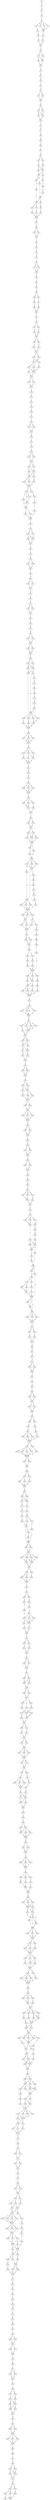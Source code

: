 strict digraph  {
	S0 -> S1 [ label = N ];
	S1 -> S2 [ label = D ];
	S2 -> S3 [ label = L ];
	S3 -> S4 [ label = F ];
	S4 -> S5 [ label = N ];
	S4 -> S6 [ label = Q ];
	S4 -> S7 [ label = S ];
	S4 -> S8 [ label = T ];
	S5 -> S9 [ label = A ];
	S6 -> S10 [ label = K ];
	S7 -> S9 [ label = A ];
	S8 -> S9 [ label = A ];
	S9 -> S11 [ label = V ];
	S10 -> S12 [ label = M ];
	S11 -> S13 [ label = G ];
	S12 -> S14 [ label = K ];
	S13 -> S15 [ label = D ];
	S14 -> S15 [ label = D ];
	S15 -> S16 [ label = G ];
	S16 -> S17 [ label = I ];
	S16 -> S18 [ label = L ];
	S17 -> S19 [ label = V ];
	S17 -> S20 [ label = L ];
	S18 -> S19 [ label = V ];
	S19 -> S21 [ label = L ];
	S20 -> S21 [ label = L ];
	S21 -> S22 [ label = C ];
	S22 -> S23 [ label = K ];
	S23 -> S24 [ label = M ];
	S24 -> S25 [ label = I ];
	S25 -> S26 [ label = N ];
	S26 -> S27 [ label = L ];
	S26 -> S28 [ label = H ];
	S27 -> S29 [ label = S ];
	S28 -> S29 [ label = S ];
	S29 -> S30 [ label = V ];
	S30 -> S31 [ label = P ];
	S30 -> S32 [ label = A ];
	S31 -> S33 [ label = D ];
	S31 -> S34 [ label = E ];
	S32 -> S33 [ label = D ];
	S33 -> S35 [ label = T ];
	S34 -> S35 [ label = T ];
	S35 -> S36 [ label = I ];
	S36 -> S37 [ label = D ];
	S37 -> S38 [ label = E ];
	S38 -> S39 [ label = R ];
	S39 -> S40 [ label = T ];
	S40 -> S41 [ label = I ];
	S41 -> S42 [ label = N ];
	S42 -> S43 [ label = K ];
	S42 -> S44 [ label = N ];
	S43 -> S45 [ label = K ];
	S44 -> S46 [ label = L ];
	S45 -> S47 [ label = K ];
	S45 -> S48 [ label = N ];
	S46 -> S47 [ label = K ];
	S47 -> S49 [ label = L ];
	S47 -> S50 [ label = I ];
	S48 -> S49 [ label = L ];
	S49 -> S51 [ label = T ];
	S49 -> S52 [ label = N ];
	S50 -> S53 [ label = A ];
	S51 -> S54 [ label = P ];
	S52 -> S55 [ label = I ];
	S53 -> S56 [ label = D ];
	S54 -> S57 [ label = F ];
	S55 -> S58 [ label = Y ];
	S55 -> S57 [ label = F ];
	S56 -> S59 [ label = E ];
	S57 -> S60 [ label = T ];
	S57 -> S61 [ label = V ];
	S58 -> S62 [ label = K ];
	S59 -> S55 [ label = I ];
	S60 -> S63 [ label = I ];
	S61 -> S64 [ label = R ];
	S62 -> S65 [ label = E ];
	S63 -> S66 [ label = Q ];
	S64 -> S66 [ label = Q ];
	S65 -> S66 [ label = Q ];
	S66 -> S67 [ label = E ];
	S67 -> S68 [ label = N ];
	S68 -> S69 [ label = L ];
	S68 -> S70 [ label = V ];
	S69 -> S71 [ label = N ];
	S70 -> S71 [ label = N ];
	S71 -> S72 [ label = L ];
	S72 -> S73 [ label = A ];
	S73 -> S74 [ label = L ];
	S74 -> S75 [ label = N ];
	S75 -> S76 [ label = S ];
	S76 -> S77 [ label = A ];
	S76 -> S78 [ label = S ];
	S77 -> S79 [ label = S ];
	S78 -> S79 [ label = S ];
	S79 -> S80 [ label = A ];
	S80 -> S81 [ label = I ];
	S81 -> S82 [ label = G ];
	S82 -> S83 [ label = C ];
	S83 -> S84 [ label = H ];
	S83 -> S85 [ label = S ];
	S84 -> S86 [ label = V ];
	S85 -> S87 [ label = I ];
	S86 -> S88 [ label = V ];
	S87 -> S89 [ label = I ];
	S88 -> S90 [ label = N ];
	S89 -> S90 [ label = N ];
	S90 -> S91 [ label = I ];
	S91 -> S92 [ label = G ];
	S92 -> S93 [ label = A ];
	S92 -> S94 [ label = V ];
	S93 -> S95 [ label = E ];
	S94 -> S96 [ label = F ];
	S95 -> S97 [ label = D ];
	S96 -> S97 [ label = D ];
	S97 -> S98 [ label = L ];
	S97 -> S99 [ label = I ];
	S98 -> S100 [ label = K ];
	S99 -> S101 [ label = T ];
	S100 -> S102 [ label = E ];
	S101 -> S102 [ label = E ];
	S102 -> S103 [ label = G ];
	S102 -> S104 [ label = A ];
	S103 -> S105 [ label = K ];
	S103 -> S106 [ label = R ];
	S104 -> S105 [ label = K ];
	S105 -> S107 [ label = P ];
	S105 -> S108 [ label = E ];
	S106 -> S109 [ label = Q ];
	S107 -> S110 [ label = Y ];
	S107 -> S111 [ label = H ];
	S108 -> S111 [ label = H ];
	S109 -> S111 [ label = H ];
	S110 -> S112 [ label = L ];
	S111 -> S112 [ label = L ];
	S112 -> S113 [ label = V ];
	S112 -> S114 [ label = I ];
	S113 -> S115 [ label = L ];
	S114 -> S115 [ label = L ];
	S115 -> S116 [ label = G ];
	S116 -> S117 [ label = L ];
	S117 -> S118 [ label = L ];
	S118 -> S119 [ label = W ];
	S119 -> S120 [ label = Q ];
	S120 -> S121 [ label = V ];
	S121 -> S122 [ label = I ];
	S122 -> S123 [ label = K ];
	S122 -> S124 [ label = R ];
	S123 -> S125 [ label = I ];
	S124 -> S125 [ label = I ];
	S125 -> S126 [ label = G ];
	S126 -> S127 [ label = L ];
	S127 -> S128 [ label = F ];
	S128 -> S129 [ label = A ];
	S129 -> S130 [ label = D ];
	S129 -> S131 [ label = K ];
	S130 -> S132 [ label = I ];
	S131 -> S132 [ label = I ];
	S132 -> S133 [ label = E ];
	S132 -> S134 [ label = D ];
	S133 -> S135 [ label = L ];
	S133 -> S136 [ label = I ];
	S134 -> S135 [ label = L ];
	S135 -> S137 [ label = S ];
	S135 -> S138 [ label = K ];
	S136 -> S137 [ label = S ];
	S137 -> S139 [ label = R ];
	S137 -> S140 [ label = K ];
	S138 -> S141 [ label = H ];
	S139 -> S142 [ label = N ];
	S140 -> S142 [ label = N ];
	S141 -> S142 [ label = N ];
	S142 -> S143 [ label = E ];
	S142 -> S144 [ label = P ];
	S143 -> S145 [ label = V ];
	S143 -> S146 [ label = A ];
	S143 -> S147 [ label = V ];
	S144 -> S148 [ label = G ];
	S145 -> S149 [ label = L ];
	S146 -> S149 [ label = L ];
	S147 -> S146 [ label = A ];
	S148 -> S150 [ label = I ];
	S149 -> S151 [ label = I ];
	S149 -> S152 [ label = V ];
	S150 -> S153 [ label = S ];
	S151 -> S154 [ label = A ];
	S152 -> S154 [ label = A ];
	S153 -> S154 [ label = A ];
	S154 -> S155 [ label = L ];
	S155 -> S156 [ label = L ];
	S156 -> S157 [ label = R ];
	S156 -> S158 [ label = E ];
	S157 -> S159 [ label = E ];
	S157 -> S160 [ label = D ];
	S158 -> S159 [ label = E ];
	S159 -> S161 [ label = G ];
	S160 -> S161 [ label = G ];
	S161 -> S162 [ label = E ];
	S162 -> S163 [ label = S ];
	S163 -> S164 [ label = L ];
	S164 -> S165 [ label = E ];
	S164 -> S166 [ label = D ];
	S165 -> S167 [ label = D ];
	S166 -> S167 [ label = D ];
	S167 -> S168 [ label = L ];
	S168 -> S169 [ label = M ];
	S169 -> S170 [ label = K ];
	S169 -> S171 [ label = A ];
	S170 -> S172 [ label = L ];
	S171 -> S172 [ label = L ];
	S172 -> S173 [ label = S ];
	S173 -> S174 [ label = P ];
	S174 -> S175 [ label = E ];
	S175 -> S176 [ label = E ];
	S175 -> S177 [ label = D ];
	S176 -> S178 [ label = L ];
	S177 -> S178 [ label = L ];
	S178 -> S179 [ label = L ];
	S179 -> S180 [ label = L ];
	S180 -> S181 [ label = R ];
	S181 -> S182 [ label = W ];
	S182 -> S183 [ label = A ];
	S182 -> S184 [ label = M ];
	S183 -> S185 [ label = N ];
	S184 -> S185 [ label = N ];
	S185 -> S186 [ label = Y ];
	S185 -> S187 [ label = F ];
	S186 -> S188 [ label = H ];
	S187 -> S188 [ label = H ];
	S188 -> S189 [ label = L ];
	S189 -> S190 [ label = E ];
	S189 -> S191 [ label = A ];
	S190 -> S192 [ label = N ];
	S190 -> S193 [ label = E ];
	S191 -> S192 [ label = N ];
	S192 -> S194 [ label = S ];
	S192 -> S195 [ label = A ];
	S193 -> S195 [ label = A ];
	S194 -> S196 [ label = G ];
	S194 -> S197 [ label = A ];
	S195 -> S196 [ label = G ];
	S196 -> S198 [ label = C ];
	S196 -> S199 [ label = G ];
	S196 -> S200 [ label = V ];
	S196 -> S201 [ label = Y ];
	S197 -> S202 [ label = K ];
	S198 -> S203 [ label = S ];
	S199 -> S204 [ label = K ];
	S200 -> S205 [ label = G ];
	S201 -> S205 [ label = G ];
	S202 -> S206 [ label = Y ];
	S203 -> S207 [ label = K ];
	S204 -> S207 [ label = K ];
	S205 -> S207 [ label = K ];
	S206 -> S208 [ label = Q ];
	S207 -> S209 [ label = I ];
	S208 -> S210 [ label = A ];
	S209 -> S211 [ label = S ];
	S209 -> S212 [ label = K ];
	S209 -> S213 [ label = N ];
	S210 -> S214 [ label = K ];
	S211 -> S215 [ label = N ];
	S212 -> S215 [ label = N ];
	S213 -> S215 [ label = N ];
	S214 -> S216 [ label = T ];
	S215 -> S217 [ label = F ];
	S216 -> S196 [ label = G ];
	S217 -> S218 [ label = S ];
	S217 -> S219 [ label = N ];
	S217 -> S220 [ label = T ];
	S218 -> S221 [ label = T ];
	S218 -> S222 [ label = S ];
	S219 -> S223 [ label = A ];
	S220 -> S222 [ label = S ];
	S221 -> S224 [ label = D ];
	S222 -> S224 [ label = D ];
	S223 -> S224 [ label = D ];
	S224 -> S225 [ label = I ];
	S225 -> S226 [ label = K ];
	S226 -> S227 [ label = D ];
	S227 -> S228 [ label = S ];
	S228 -> S229 [ label = K ];
	S228 -> S230 [ label = I ];
	S228 -> S231 [ label = R ];
	S229 -> S232 [ label = A ];
	S230 -> S232 [ label = A ];
	S231 -> S232 [ label = A ];
	S232 -> S233 [ label = Y ];
	S233 -> S234 [ label = Y ];
	S233 -> S235 [ label = A ];
	S233 -> S236 [ label = F ];
	S234 -> S237 [ label = H ];
	S235 -> S238 [ label = C ];
	S236 -> S237 [ label = H ];
	S237 -> S239 [ label = L ];
	S238 -> S239 [ label = L ];
	S239 -> S240 [ label = L ];
	S240 -> S241 [ label = E ];
	S240 -> S242 [ label = N ];
	S241 -> S243 [ label = Q ];
	S242 -> S243 [ label = Q ];
	S243 -> S244 [ label = V ];
	S243 -> S245 [ label = I ];
	S244 -> S246 [ label = A ];
	S244 -> S247 [ label = S ];
	S245 -> S248 [ label = Q ];
	S245 -> S246 [ label = A ];
	S246 -> S249 [ label = P ];
	S247 -> S249 [ label = P ];
	S248 -> S249 [ label = P ];
	S249 -> S250 [ label = K ];
	S249 -> S251 [ label = V ];
	S250 -> S252 [ label = G ];
	S251 -> S253 [ label = D ];
	S252 -> S253 [ label = D ];
	S253 -> S254 [ label = E ];
	S253 -> S255 [ label = D ];
	S253 -> S256 [ label = K ];
	S254 -> S257 [ label = E ];
	S254 -> S258 [ label = D ];
	S255 -> S257 [ label = E ];
	S256 -> S257 [ label = E ];
	S257 -> S259 [ label = G ];
	S257 -> S260 [ label = T ];
	S258 -> S259 [ label = G ];
	S259 -> S261 [ label = I ];
	S259 -> S262 [ label = Q ];
	S259 -> S263 [ label = V ];
	S260 -> S264 [ label = N ];
	S261 -> S265 [ label = P ];
	S262 -> S265 [ label = P ];
	S263 -> S265 [ label = P ];
	S264 -> S266 [ label = Q ];
	S265 -> S267 [ label = A ];
	S265 -> S268 [ label = P ];
	S265 -> S269 [ label = R ];
	S266 -> S270 [ label = Y ];
	S267 -> S271 [ label = V ];
	S268 -> S272 [ label = I ];
	S269 -> S271 [ label = V ];
	S270 -> S273 [ label = E ];
	S271 -> S274 [ label = V ];
	S271 -> S275 [ label = D ];
	S272 -> S276 [ label = T ];
	S272 -> S277 [ label = A ];
	S273 -> S278 [ label = L ];
	S274 -> S279 [ label = I ];
	S275 -> S279 [ label = I ];
	S276 -> S280 [ label = A ];
	S277 -> S279 [ label = I ];
	S278 -> S281 [ label = M ];
	S279 -> S282 [ label = D ];
	S280 -> S283 [ label = T ];
	S281 -> S265 [ label = P ];
	S282 -> S284 [ label = M ];
	S282 -> S285 [ label = F ];
	S283 -> S286 [ label = I ];
	S284 -> S287 [ label = S ];
	S285 -> S287 [ label = S ];
	S286 -> S288 [ label = E ];
	S287 -> S289 [ label = G ];
	S288 -> S290 [ label = V ];
	S289 -> S291 [ label = L ];
	S289 -> S292 [ label = F ];
	S290 -> S293 [ label = K ];
	S291 -> S294 [ label = R ];
	S292 -> S295 [ label = N ];
	S293 -> S296 [ label = D ];
	S293 -> S297 [ label = S ];
	S293 -> S298 [ label = E ];
	S294 -> S299 [ label = E ];
	S295 -> S300 [ label = D ];
	S296 -> S301 [ label = D ];
	S296 -> S302 [ label = E ];
	S297 -> S303 [ label = N ];
	S298 -> S301 [ label = D ];
	S299 -> S293 [ label = K ];
	S300 -> S293 [ label = K ];
	S301 -> S304 [ label = I ];
	S301 -> S305 [ label = L ];
	S302 -> S305 [ label = L ];
	S303 -> S306 [ label = T ];
	S304 -> S307 [ label = Q ];
	S305 -> S308 [ label = K ];
	S305 -> S309 [ label = R ];
	S306 -> S310 [ label = D ];
	S307 -> S311 [ label = R ];
	S308 -> S311 [ label = R ];
	S309 -> S311 [ label = R ];
	S310 -> S311 [ label = R ];
	S311 -> S312 [ label = A ];
	S312 -> S313 [ label = E ];
	S313 -> S314 [ label = C ];
	S313 -> S315 [ label = R ];
	S313 -> S316 [ label = M ];
	S313 -> S317 [ label = V ];
	S314 -> S316 [ label = M ];
	S315 -> S316 [ label = M ];
	S316 -> S318 [ label = L ];
	S317 -> S316 [ label = M ];
	S318 -> S319 [ label = Q ];
	S318 -> S320 [ label = E ];
	S318 -> S321 [ label = D ];
	S318 -> S322 [ label = V ];
	S319 -> S323 [ label = Q ];
	S320 -> S324 [ label = E ];
	S321 -> S323 [ label = Q ];
	S322 -> S323 [ label = Q ];
	S323 -> S325 [ label = A ];
	S324 -> S325 [ label = A ];
	S325 -> S326 [ label = E ];
	S325 -> S327 [ label = D ];
	S326 -> S328 [ label = R ];
	S327 -> S328 [ label = R ];
	S327 -> S329 [ label = K ];
	S328 -> S330 [ label = L ];
	S328 -> S331 [ label = M ];
	S329 -> S330 [ label = L ];
	S330 -> S332 [ label = G ];
	S331 -> S333 [ label = N ];
	S332 -> S334 [ label = C ];
	S333 -> S334 [ label = C ];
	S334 -> S335 [ label = R ];
	S335 -> S336 [ label = Q ];
	S335 -> S337 [ label = E ];
	S336 -> S338 [ label = F ];
	S337 -> S338 [ label = F ];
	S338 -> S339 [ label = V ];
	S339 -> S340 [ label = T ];
	S339 -> S341 [ label = M ];
	S340 -> S342 [ label = A ];
	S340 -> S343 [ label = P ];
	S341 -> S342 [ label = A ];
	S342 -> S344 [ label = T ];
	S342 -> S345 [ label = K ];
	S343 -> S346 [ label = A ];
	S344 -> S347 [ label = D ];
	S345 -> S347 [ label = D ];
	S346 -> S347 [ label = D ];
	S347 -> S348 [ label = V ];
	S347 -> S349 [ label = I ];
	S348 -> S350 [ label = V ];
	S349 -> S350 [ label = V ];
	S350 -> S351 [ label = R ];
	S350 -> S352 [ label = K ];
	S350 -> S353 [ label = S ];
	S351 -> S354 [ label = G ];
	S352 -> S354 [ label = G ];
	S353 -> S354 [ label = G ];
	S354 -> S355 [ label = N ];
	S355 -> S356 [ label = P ];
	S355 -> S357 [ label = T ];
	S356 -> S358 [ label = K ];
	S357 -> S358 [ label = K ];
	S358 -> S359 [ label = L ];
	S359 -> S360 [ label = N ];
	S360 -> S361 [ label = L ];
	S360 -> S362 [ label = M ];
	S361 -> S363 [ label = A ];
	S362 -> S363 [ label = A ];
	S363 -> S364 [ label = F ];
	S364 -> S365 [ label = I ];
	S364 -> S366 [ label = V ];
	S365 -> S367 [ label = A ];
	S366 -> S367 [ label = A ];
	S367 -> S368 [ label = N ];
	S368 -> S369 [ label = L ];
	S369 -> S370 [ label = F ];
	S370 -> S371 [ label = N ];
	S371 -> S372 [ label = R ];
	S371 -> S373 [ label = T ];
	S371 -> S374 [ label = K ];
	S372 -> S375 [ label = Y ];
	S373 -> S376 [ label = H ];
	S374 -> S375 [ label = Y ];
	S375 -> S377 [ label = P ];
	S376 -> S377 [ label = P ];
	S377 -> S378 [ label = A ];
	S378 -> S379 [ label = L ];
	S379 -> S380 [ label = H ];
	S379 -> S381 [ label = V ];
	S379 -> S382 [ label = K ];
	S380 -> S383 [ label = K ];
	S381 -> S384 [ label = A ];
	S382 -> S383 [ label = K ];
	S383 -> S385 [ label = P ];
	S384 -> S386 [ label = R ];
	S385 -> S387 [ label = E ];
	S385 -> S388 [ label = A ];
	S386 -> S389 [ label = D ];
	S387 -> S390 [ label = N ];
	S387 -> S391 [ label = E ];
	S388 -> S390 [ label = N ];
	S389 -> S392 [ label = I ];
	S390 -> S393 [ label = Q ];
	S391 -> S394 [ label = I ];
	S392 -> S387 [ label = E ];
	S393 -> S395 [ label = D ];
	S394 -> S396 [ label = D ];
	S394 -> S397 [ label = E ];
	S395 -> S394 [ label = I ];
	S396 -> S398 [ label = W ];
	S397 -> S399 [ label = E ];
	S398 -> S400 [ label = G ];
	S398 -> S401 [ label = S ];
	S399 -> S402 [ label = G ];
	S399 -> S403 [ label = E ];
	S399 -> S404 [ label = A ];
	S400 -> S405 [ label = A ];
	S400 -> S406 [ label = L ];
	S401 -> S407 [ label = S ];
	S402 -> S403 [ label = E ];
	S403 -> S408 [ label = T ];
	S403 -> S409 [ label = D ];
	S403 -> S410 [ label = S ];
	S404 -> S402 [ label = G ];
	S405 -> S411 [ label = L ];
	S406 -> S411 [ label = L ];
	S407 -> S412 [ label = I ];
	S408 -> S413 [ label = R ];
	S409 -> S413 [ label = R ];
	S410 -> S413 [ label = R ];
	S411 -> S399 [ label = E ];
	S412 -> S399 [ label = E ];
	S413 -> S414 [ label = E ];
	S414 -> S415 [ label = E ];
	S414 -> S416 [ label = V ];
	S415 -> S417 [ label = R ];
	S416 -> S418 [ label = K ];
	S417 -> S419 [ label = T ];
	S418 -> S419 [ label = T ];
	S419 -> S420 [ label = F ];
	S420 -> S421 [ label = R ];
	S421 -> S422 [ label = N ];
	S422 -> S423 [ label = W ];
	S423 -> S424 [ label = M ];
	S423 -> S425 [ label = I ];
	S424 -> S426 [ label = N ];
	S425 -> S426 [ label = N ];
	S426 -> S427 [ label = S ];
	S427 -> S428 [ label = L ];
	S428 -> S429 [ label = G ];
	S429 -> S430 [ label = V ];
	S430 -> S431 [ label = N ];
	S430 -> S432 [ label = S ];
	S431 -> S433 [ label = P ];
	S432 -> S433 [ label = P ];
	S433 -> S434 [ label = R ];
	S433 -> S435 [ label = F ];
	S434 -> S436 [ label = V ];
	S435 -> S436 [ label = V ];
	S436 -> S437 [ label = N ];
	S437 -> S438 [ label = H ];
	S437 -> S439 [ label = K ];
	S438 -> S440 [ label = L ];
	S439 -> S441 [ label = F ];
	S440 -> S442 [ label = Y ];
	S441 -> S443 [ label = T ];
	S442 -> S444 [ label = S ];
	S442 -> S445 [ label = G ];
	S442 -> S446 [ label = T ];
	S443 -> S447 [ label = R ];
	S444 -> S448 [ label = D ];
	S445 -> S448 [ label = D ];
	S446 -> S448 [ label = D ];
	S447 -> S448 [ label = D ];
	S448 -> S449 [ label = L ];
	S448 -> S450 [ label = I ];
	S449 -> S451 [ label = S ];
	S449 -> S452 [ label = N ];
	S449 -> S453 [ label = A ];
	S449 -> S454 [ label = V ];
	S450 -> S455 [ label = D ];
	S451 -> S456 [ label = D ];
	S452 -> S456 [ label = D ];
	S453 -> S456 [ label = D ];
	S454 -> S456 [ label = D ];
	S455 -> S456 [ label = D ];
	S456 -> S457 [ label = A ];
	S456 -> S458 [ label = G ];
	S457 -> S459 [ label = L ];
	S458 -> S459 [ label = L ];
	S459 -> S460 [ label = V ];
	S460 -> S461 [ label = I ];
	S460 -> S462 [ label = L ];
	S461 -> S463 [ label = F ];
	S461 -> S464 [ label = I ];
	S462 -> S465 [ label = L ];
	S463 -> S466 [ label = Q ];
	S464 -> S466 [ label = Q ];
	S465 -> S466 [ label = Q ];
	S466 -> S467 [ label = L ];
	S467 -> S468 [ label = Y ];
	S467 -> S469 [ label = F ];
	S468 -> S470 [ label = E ];
	S468 -> S471 [ label = Q ];
	S469 -> S470 [ label = E ];
	S470 -> S472 [ label = K ];
	S471 -> S473 [ label = Q ];
	S472 -> S474 [ label = I ];
	S473 -> S475 [ label = V ];
	S474 -> S476 [ label = K ];
	S475 -> S477 [ label = A ];
	S476 -> S478 [ label = V ];
	S476 -> S479 [ label = T ];
	S477 -> S480 [ label = G ];
	S478 -> S481 [ label = P ];
	S479 -> S482 [ label = R ];
	S480 -> S481 [ label = P ];
	S481 -> S483 [ label = V ];
	S481 -> S484 [ label = D ];
	S482 -> S483 [ label = V ];
	S483 -> S485 [ label = D ];
	S483 -> S486 [ label = N ];
	S484 -> S487 [ label = C ];
	S485 -> S488 [ label = W ];
	S486 -> S488 [ label = W ];
	S487 -> S483 [ label = V ];
	S488 -> S489 [ label = N ];
	S488 -> S490 [ label = S ];
	S488 -> S491 [ label = R ];
	S488 -> S492 [ label = D ];
	S489 -> S493 [ label = R ];
	S489 -> S494 [ label = K ];
	S490 -> S494 [ label = K ];
	S491 -> S493 [ label = R ];
	S492 -> S493 [ label = R ];
	S493 -> S495 [ label = V ];
	S494 -> S495 [ label = V ];
	S495 -> S496 [ label = N ];
	S495 -> S497 [ label = T ];
	S496 -> S498 [ label = K ];
	S496 -> S499 [ label = N ];
	S497 -> S500 [ label = Q ];
	S498 -> S501 [ label = P ];
	S499 -> S501 [ label = P ];
	S500 -> S501 [ label = P ];
	S501 -> S502 [ label = P ];
	S502 -> S503 [ label = Y ];
	S503 -> S504 [ label = P ];
	S503 -> S505 [ label = K ];
	S504 -> S506 [ label = K ];
	S505 -> S507 [ label = P ];
	S506 -> S508 [ label = L ];
	S507 -> S509 [ label = P ];
	S508 -> S510 [ label = G ];
	S509 -> S511 [ label = A ];
	S510 -> S512 [ label = G ];
	S510 -> S511 [ label = A ];
	S510 -> S513 [ label = S ];
	S511 -> S514 [ label = Q ];
	S511 -> S515 [ label = N ];
	S512 -> S515 [ label = N ];
	S513 -> S515 [ label = N ];
	S514 -> S516 [ label = F ];
	S515 -> S517 [ label = M ];
	S516 -> S518 [ label = K ];
	S517 -> S518 [ label = K ];
	S518 -> S519 [ label = K ];
	S519 -> S520 [ label = L ];
	S519 -> S521 [ label = R ];
	S520 -> S522 [ label = E ];
	S521 -> S523 [ label = A ];
	S522 -> S524 [ label = N ];
	S523 -> S524 [ label = N ];
	S524 -> S525 [ label = C ];
	S525 -> S526 [ label = N ];
	S525 -> S527 [ label = Q ];
	S526 -> S528 [ label = Y ];
	S527 -> S528 [ label = Y ];
	S528 -> S529 [ label = A ];
	S529 -> S530 [ label = V ];
	S529 -> S531 [ label = I ];
	S530 -> S532 [ label = E ];
	S531 -> S533 [ label = D ];
	S531 -> S532 [ label = E ];
	S532 -> S534 [ label = L ];
	S533 -> S534 [ label = L ];
	S534 -> S535 [ label = G ];
	S534 -> S536 [ label = A ];
	S535 -> S537 [ label = K ];
	S536 -> S537 [ label = K ];
	S537 -> S538 [ label = N ];
	S537 -> S539 [ label = T ];
	S537 -> S540 [ label = S ];
	S538 -> S541 [ label = Q ];
	S539 -> S542 [ label = L ];
	S539 -> S543 [ label = T ];
	S540 -> S544 [ label = E ];
	S541 -> S545 [ label = A ];
	S542 -> S546 [ label = G ];
	S543 -> S547 [ label = K ];
	S544 -> S545 [ label = A ];
	S545 -> S547 [ label = K ];
	S546 -> S548 [ label = F ];
	S547 -> S548 [ label = F ];
	S548 -> S549 [ label = S ];
	S548 -> S550 [ label = K ];
	S549 -> S551 [ label = L ];
	S550 -> S552 [ label = I ];
	S551 -> S553 [ label = V ];
	S552 -> S553 [ label = V ];
	S553 -> S554 [ label = G ];
	S553 -> S555 [ label = N ];
	S554 -> S556 [ label = I ];
	S555 -> S556 [ label = I ];
	S556 -> S557 [ label = G ];
	S556 -> S558 [ label = D ];
	S556 -> S559 [ label = A ];
	S557 -> S560 [ label = G ];
	S558 -> S560 [ label = G ];
	S559 -> S560 [ label = G ];
	S560 -> S561 [ label = Q ];
	S560 -> S562 [ label = N ];
	S561 -> S563 [ label = D ];
	S562 -> S563 [ label = D ];
	S563 -> S564 [ label = L ];
	S563 -> S565 [ label = I ];
	S564 -> S566 [ label = N ];
	S565 -> S567 [ label = F ];
	S566 -> S568 [ label = E ];
	S566 -> S569 [ label = A ];
	S566 -> S570 [ label = D ];
	S567 -> S571 [ label = N ];
	S568 -> S572 [ label = G ];
	S569 -> S572 [ label = G ];
	S570 -> S572 [ label = G ];
	S571 -> S573 [ label = E ];
	S572 -> S574 [ label = N ];
	S573 -> S575 [ label = Q ];
	S574 -> S576 [ label = R ];
	S574 -> S577 [ label = P ];
	S575 -> S576 [ label = R ];
	S576 -> S578 [ label = T ];
	S576 -> S579 [ label = K ];
	S577 -> S578 [ label = T ];
	S578 -> S580 [ label = L ];
	S579 -> S580 [ label = L ];
	S580 -> S581 [ label = T ];
	S581 -> S582 [ label = L ];
	S582 -> S583 [ label = A ];
	S583 -> S584 [ label = L ];
	S583 -> S585 [ label = V ];
	S584 -> S586 [ label = I ];
	S584 -> S587 [ label = L ];
	S584 -> S588 [ label = V ];
	S585 -> S588 [ label = V ];
	S586 -> S589 [ label = W ];
	S587 -> S589 [ label = W ];
	S588 -> S589 [ label = W ];
	S589 -> S590 [ label = Q ];
	S590 -> S591 [ label = L ];
	S590 -> S592 [ label = V ];
	S591 -> S593 [ label = M ];
	S592 -> S593 [ label = M ];
	S593 -> S594 [ label = R ];
	S594 -> S595 [ label = R ];
	S594 -> S596 [ label = A ];
	S594 -> S597 [ label = K ];
	S595 -> S598 [ label = Y ];
	S596 -> S598 [ label = Y ];
	S597 -> S598 [ label = Y ];
	S598 -> S599 [ label = T ];
	S599 -> S600 [ label = L ];
	S599 -> S601 [ label = F ];
	S599 -> S602 [ label = I ];
	S600 -> S603 [ label = N ];
	S601 -> S604 [ label = K ];
	S602 -> S605 [ label = Q ];
	S603 -> S606 [ label = I ];
	S604 -> S606 [ label = I ];
	S605 -> S607 [ label = V ];
	S606 -> S608 [ label = L ];
	S607 -> S608 [ label = L ];
	S608 -> S609 [ label = E ];
	S609 -> S610 [ label = E ];
	S609 -> S611 [ label = R ];
	S609 -> S612 [ label = D ];
	S610 -> S613 [ label = I ];
	S610 -> S614 [ label = L ];
	S611 -> S613 [ label = I ];
	S612 -> S613 [ label = I ];
	S612 -> S614 [ label = L ];
	S613 -> S615 [ label = G ];
	S613 -> S616 [ label = S ];
	S614 -> S615 [ label = G ];
	S615 -> S617 [ label = G ];
	S615 -> S618 [ label = D ];
	S615 -> S619 [ label = E ];
	S616 -> S619 [ label = E ];
	S617 -> S620 [ label = G ];
	S618 -> S620 [ label = G ];
	S619 -> S618 [ label = D ];
	S619 -> S620 [ label = G ];
	S620 -> S621 [ label = Q ];
	S620 -> S622 [ label = S ];
	S620 -> S623 [ label = E ];
	S621 -> S624 [ label = K ];
	S622 -> S624 [ label = K ];
	S623 -> S624 [ label = K ];
	S624 -> S625 [ label = V ];
	S624 -> S626 [ label = I ];
	S625 -> S627 [ label = N ];
	S625 -> S628 [ label = T ];
	S626 -> S629 [ label = K ];
	S627 -> S630 [ label = D ];
	S628 -> S630 [ label = D ];
	S629 -> S630 [ label = D ];
	S630 -> S631 [ label = E ];
	S630 -> S632 [ label = Q ];
	S630 -> S633 [ label = D ];
	S631 -> S634 [ label = I ];
	S632 -> S635 [ label = E ];
	S633 -> S634 [ label = I ];
	S633 -> S636 [ label = T ];
	S634 -> S637 [ label = I ];
	S635 -> S637 [ label = I ];
	S636 -> S637 [ label = I ];
	S637 -> S638 [ label = V ];
	S637 -> S639 [ label = M ];
	S638 -> S640 [ label = N ];
	S638 -> S641 [ label = H ];
	S638 -> S642 [ label = T ];
	S639 -> S643 [ label = D ];
	S640 -> S644 [ label = W ];
	S641 -> S644 [ label = W ];
	S642 -> S644 [ label = W ];
	S643 -> S644 [ label = W ];
	S644 -> S645 [ label = V ];
	S645 -> S646 [ label = N ];
	S646 -> S647 [ label = E ];
	S646 -> S648 [ label = Q ];
	S646 -> S649 [ label = H ];
	S647 -> S650 [ label = T ];
	S648 -> S651 [ label = K ];
	S649 -> S650 [ label = T ];
	S650 -> S652 [ label = L ];
	S651 -> S652 [ label = L ];
	S652 -> S653 [ label = K ];
	S652 -> S654 [ label = E ];
	S652 -> S655 [ label = A ];
	S652 -> S656 [ label = R ];
	S653 -> S657 [ label = E ];
	S654 -> S658 [ label = S ];
	S655 -> S659 [ label = Q ];
	S656 -> S660 [ label = D ];
	S656 -> S659 [ label = Q ];
	S657 -> S661 [ label = A ];
	S658 -> S662 [ label = S ];
	S659 -> S661 [ label = A ];
	S660 -> S661 [ label = A ];
	S661 -> S663 [ label = E ];
	S661 -> S664 [ label = G ];
	S662 -> S664 [ label = G ];
	S663 -> S665 [ label = K ];
	S664 -> S665 [ label = K ];
	S665 -> S666 [ label = R ];
	S665 -> S667 [ label = E ];
	S665 -> S668 [ label = G ];
	S665 -> S669 [ label = S ];
	S665 -> S670 [ label = D ];
	S666 -> S671 [ label = S ];
	S667 -> S671 [ label = S ];
	S668 -> S672 [ label = T ];
	S669 -> S671 [ label = S ];
	S670 -> S673 [ label = T ];
	S671 -> S674 [ label = S ];
	S671 -> S675 [ label = R ];
	S672 -> S674 [ label = S ];
	S673 -> S676 [ label = I ];
	S674 -> S676 [ label = I ];
	S675 -> S677 [ label = L ];
	S676 -> S678 [ label = S ];
	S676 -> S679 [ label = A ];
	S677 -> S680 [ label = V ];
	S678 -> S681 [ label = S ];
	S678 -> S682 [ label = G ];
	S679 -> S681 [ label = S ];
	S680 -> S681 [ label = S ];
	S681 -> S683 [ label = F ];
	S682 -> S683 [ label = F ];
	S683 -> S684 [ label = K ];
	S684 -> S685 [ label = D ];
	S684 -> S686 [ label = V ];
	S685 -> S687 [ label = P ];
	S685 -> S688 [ label = S ];
	S685 -> S689 [ label = G ];
	S686 -> S687 [ label = P ];
	S687 -> S690 [ label = K ];
	S687 -> S691 [ label = P ];
	S687 -> S692 [ label = S ];
	S688 -> S692 [ label = S ];
	S689 -> S693 [ label = Q ];
	S690 -> S694 [ label = I ];
	S691 -> S695 [ label = T ];
	S692 -> S694 [ label = I ];
	S693 -> S694 [ label = I ];
	S694 -> S696 [ label = S ];
	S694 -> S697 [ label = T ];
	S695 -> S698 [ label = A ];
	S696 -> S699 [ label = T ];
	S696 -> S700 [ label = S ];
	S697 -> S699 [ label = T ];
	S698 -> S701 [ label = L ];
	S699 -> S702 [ label = S ];
	S700 -> S702 [ label = S ];
	S701 -> S702 [ label = S ];
	S702 -> S703 [ label = L ];
	S702 -> S704 [ label = K ];
	S702 -> S705 [ label = T ];
	S702 -> S706 [ label = M ];
	S703 -> S707 [ label = P ];
	S703 -> S708 [ label = V ];
	S704 -> S707 [ label = P ];
	S705 -> S707 [ label = P ];
	S706 -> S707 [ label = P ];
	S707 -> S709 [ label = V ];
	S707 -> S710 [ label = C ];
	S708 -> S709 [ label = V ];
	S709 -> S711 [ label = L ];
	S709 -> S712 [ label = I ];
	S710 -> S713 [ label = W ];
	S711 -> S714 [ label = D ];
	S712 -> S714 [ label = D ];
	S713 -> S714 [ label = D ];
	S714 -> S715 [ label = L ];
	S715 -> S716 [ label = I ];
	S716 -> S717 [ label = D ];
	S717 -> S718 [ label = A ];
	S717 -> S719 [ label = S ];
	S718 -> S720 [ label = I ];
	S719 -> S720 [ label = I ];
	S720 -> S721 [ label = Q ];
	S720 -> S722 [ label = V ];
	S721 -> S723 [ label = P ];
	S722 -> S723 [ label = P ];
	S723 -> S724 [ label = G ];
	S724 -> S725 [ label = S ];
	S725 -> S726 [ label = I ];
	S726 -> S727 [ label = N ];
	S726 -> S728 [ label = R ];
	S727 -> S729 [ label = Y ];
	S728 -> S729 [ label = Y ];
	S729 -> S730 [ label = D ];
	S729 -> S731 [ label = E ];
	S730 -> S732 [ label = L ];
	S730 -> S733 [ label = I ];
	S731 -> S734 [ label = V ];
	S732 -> S735 [ label = L ];
	S732 -> S736 [ label = V ];
	S733 -> S735 [ label = L ];
	S734 -> S736 [ label = V ];
	S735 -> S737 [ label = K ];
	S736 -> S738 [ label = T ];
	S736 -> S737 [ label = K ];
	S737 -> S739 [ label = T ];
	S737 -> S740 [ label = F ];
	S737 -> S741 [ label = E ];
	S737 -> S742 [ label = A ];
	S738 -> S743 [ label = P ];
	S739 -> S744 [ label = E ];
	S740 -> S744 [ label = E ];
	S741 -> S744 [ label = E ];
	S742 -> S744 [ label = E ];
	S743 -> S745 [ label = G ];
	S744 -> S746 [ label = N ];
	S744 -> S747 [ label = D ];
	S744 -> S748 [ label = P ];
	S745 -> S749 [ label = V ];
	S746 -> S750 [ label = L ];
	S747 -> S750 [ label = L ];
	S748 -> S750 [ label = L ];
	S749 -> S751 [ label = E ];
	S750 -> S752 [ label = N ];
	S750 -> S753 [ label = S ];
	S750 -> S754 [ label = T ];
	S751 -> S755 [ label = E ];
	S752 -> S756 [ label = D ];
	S753 -> S756 [ label = D ];
	S754 -> S756 [ label = D ];
	S754 -> S757 [ label = P ];
	S755 -> S758 [ label = E ];
	S756 -> S758 [ label = E ];
	S756 -> S759 [ label = D ];
	S757 -> S758 [ label = E ];
	S758 -> S760 [ label = E ];
	S758 -> S761 [ label = D ];
	S759 -> S761 [ label = D ];
	S760 -> S762 [ label = K ];
	S761 -> S763 [ label = M ];
	S761 -> S764 [ label = R ];
	S762 -> S765 [ label = L ];
	S763 -> S766 [ label = R ];
	S764 -> S765 [ label = L ];
	S765 -> S767 [ label = N ];
	S765 -> S768 [ label = D ];
	S766 -> S769 [ label = S ];
	S767 -> S770 [ label = N ];
	S768 -> S770 [ label = N ];
	S769 -> S770 [ label = N ];
	S770 -> S771 [ label = A ];
	S771 -> S772 [ label = K ];
	S772 -> S773 [ label = Y ];
	S773 -> S774 [ label = A ];
	S774 -> S775 [ label = I ];
	S775 -> S776 [ label = S ];
	S776 -> S777 [ label = M ];
	S777 -> S778 [ label = A ];
	S778 -> S779 [ label = R ];
	S779 -> S780 [ label = K ];
	S780 -> S781 [ label = I ];
	S781 -> S782 [ label = G ];
	S782 -> S783 [ label = A ];
	S782 -> S784 [ label = S ];
	S783 -> S785 [ label = R ];
	S784 -> S785 [ label = R ];
	S785 -> S786 [ label = V ];
	S785 -> S787 [ label = I ];
	S786 -> S788 [ label = Y ];
	S787 -> S788 [ label = Y ];
	S788 -> S789 [ label = A ];
	S789 -> S790 [ label = L ];
	S790 -> S791 [ label = P ];
	S791 -> S792 [ label = E ];
	S791 -> S793 [ label = D ];
	S792 -> S794 [ label = D ];
	S793 -> S794 [ label = D ];
	S794 -> S795 [ label = L ];
	S795 -> S796 [ label = V ];
	S796 -> S797 [ label = E ];
	S796 -> S798 [ label = D ];
	S797 -> S799 [ label = V ];
	S798 -> S800 [ label = R ];
	S799 -> S801 [ label = N ];
	S799 -> S802 [ label = K ];
	S800 -> S801 [ label = N ];
	S801 -> S803 [ label = P ];
	S801 -> S804 [ label = A ];
	S802 -> S803 [ label = P ];
	S803 -> S805 [ label = K ];
	S804 -> S805 [ label = K ];
	S805 -> S806 [ label = M ];
	S806 -> S807 [ label = V ];
	S807 -> S808 [ label = M ];
	S807 -> S809 [ label = L ];
	S808 -> S810 [ label = T ];
	S809 -> S810 [ label = T ];
	S810 -> S811 [ label = V ];
	S810 -> S812 [ label = I ];
	S810 -> S813 [ label = M ];
	S811 -> S814 [ label = F ];
	S812 -> S814 [ label = F ];
	S813 -> S814 [ label = F ];
	S814 -> S815 [ label = A ];
	S815 -> S816 [ label = C ];
	S816 -> S817 [ label = L ];
	S817 -> S818 [ label = M ];
	S818 -> S819 [ label = G ];
	S818 -> S820 [ label = A ];
	S819 -> S821 [ label = K ];
	S819 -> S822 [ label = R ];
	S820 -> S822 [ label = R ];
	S821 -> S823 [ label = G ];
	S822 -> S823 [ label = G ];
	S823 -> S824 [ label = M ];
	S824 -> S825 [ label = K ];
	S824 -> S826 [ label = D ];
	S825 -> S827 [ label = R ];
	S825 -> S828 [ label = K ];
	S826 -> S829 [ label = Q ];
	S827 -> S830 [ label = V ];
	S827 -> S831 [ label = A ];
	S828 -> S830 [ label = V ];
	S829 -> S830 [ label = V ];
}
